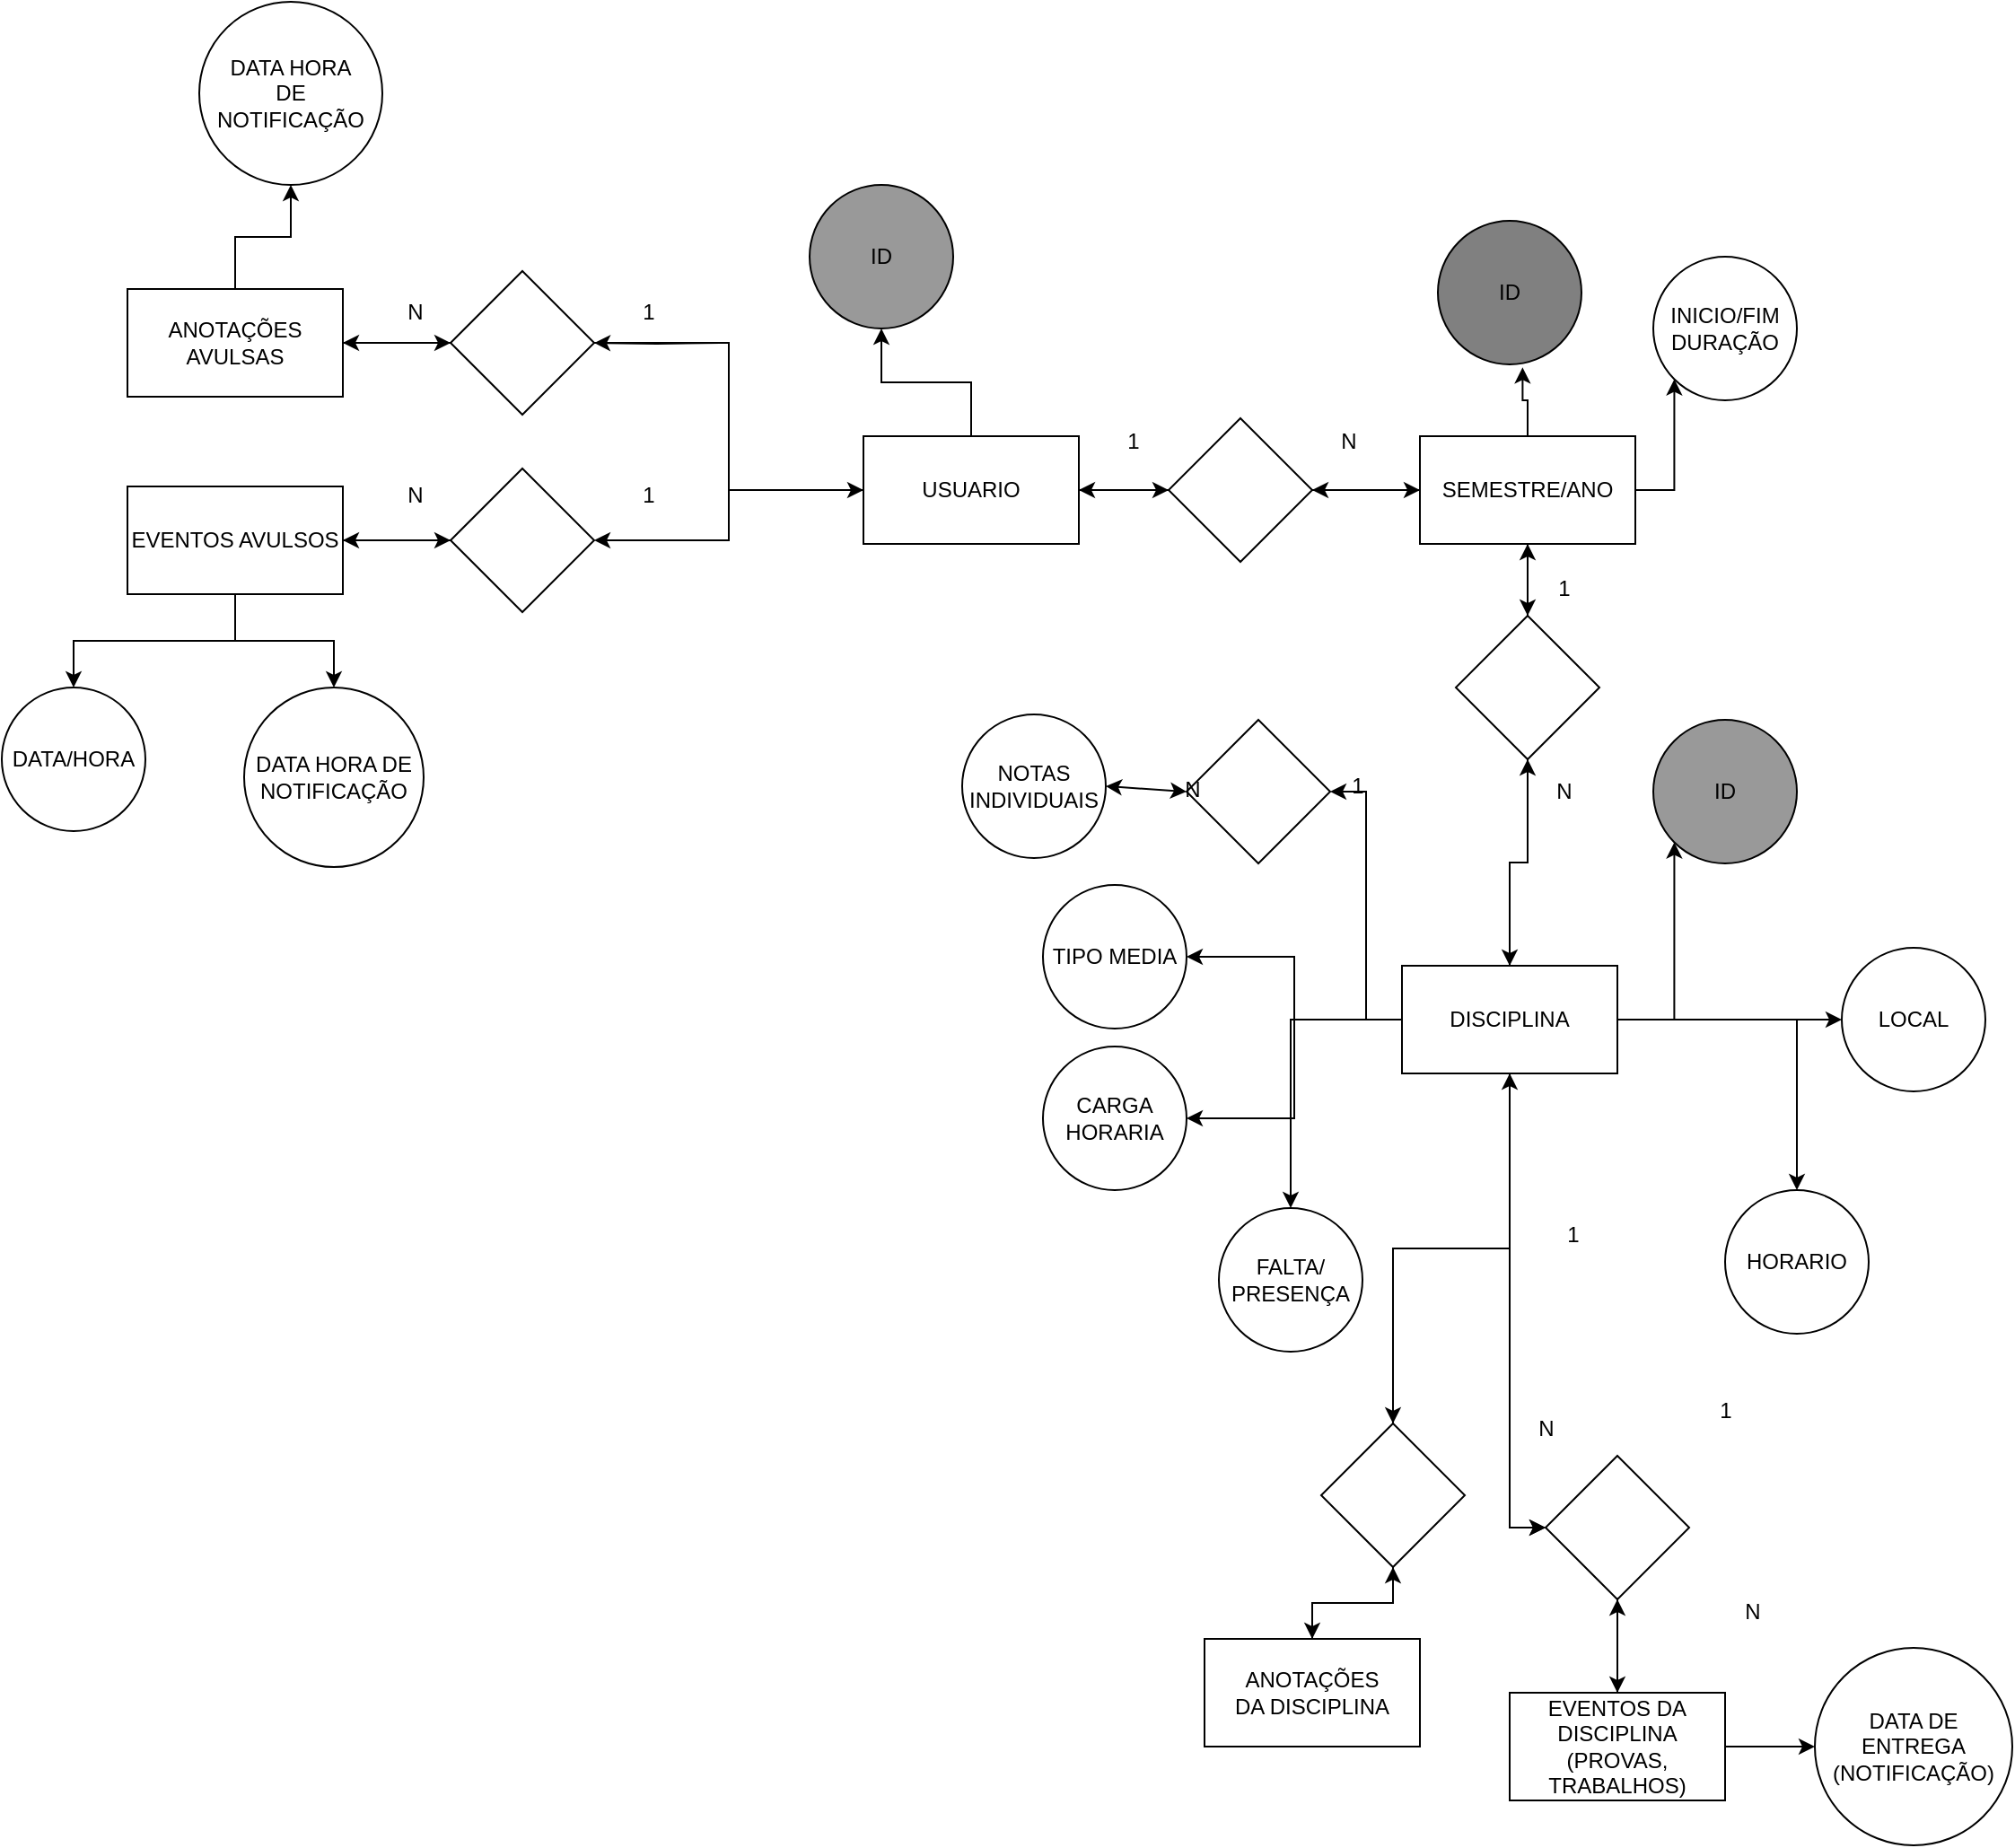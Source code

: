 <mxfile version="28.0.7">
  <diagram name="Página-1" id="WbAFUe37ZdL7jWQSbb-3">
    <mxGraphModel dx="3007" dy="1163" grid="1" gridSize="10" guides="1" tooltips="1" connect="1" arrows="1" fold="1" page="1" pageScale="1" pageWidth="827" pageHeight="1169" math="0" shadow="0">
      <root>
        <mxCell id="0" />
        <mxCell id="1" parent="0" />
        <mxCell id="qeaOubv8tmEDspAsyxre-62" style="edgeStyle=orthogonalEdgeStyle;rounded=0;orthogonalLoop=1;jettySize=auto;html=1;entryX=0;entryY=1;entryDx=0;entryDy=0;" edge="1" parent="1" source="qeaOubv8tmEDspAsyxre-12" target="qeaOubv8tmEDspAsyxre-23">
          <mxGeometry relative="1" as="geometry" />
        </mxCell>
        <mxCell id="qeaOubv8tmEDspAsyxre-63" style="edgeStyle=orthogonalEdgeStyle;rounded=0;orthogonalLoop=1;jettySize=auto;html=1;entryX=0.5;entryY=0;entryDx=0;entryDy=0;" edge="1" parent="1" source="qeaOubv8tmEDspAsyxre-12" target="qeaOubv8tmEDspAsyxre-24">
          <mxGeometry relative="1" as="geometry" />
        </mxCell>
        <mxCell id="qeaOubv8tmEDspAsyxre-77" style="edgeStyle=orthogonalEdgeStyle;rounded=0;orthogonalLoop=1;jettySize=auto;html=1;entryX=1;entryY=0.5;entryDx=0;entryDy=0;" edge="1" parent="1" source="qeaOubv8tmEDspAsyxre-12" target="qeaOubv8tmEDspAsyxre-74">
          <mxGeometry relative="1" as="geometry" />
        </mxCell>
        <mxCell id="qeaOubv8tmEDspAsyxre-12" value="SEMESTRE/ANO" style="rounded=0;whiteSpace=wrap;html=1;" vertex="1" parent="1">
          <mxGeometry x="380" y="260" width="120" height="60" as="geometry" />
        </mxCell>
        <mxCell id="qeaOubv8tmEDspAsyxre-65" style="edgeStyle=orthogonalEdgeStyle;rounded=0;orthogonalLoop=1;jettySize=auto;html=1;entryX=0;entryY=1;entryDx=0;entryDy=0;" edge="1" parent="1" source="qeaOubv8tmEDspAsyxre-15" target="qeaOubv8tmEDspAsyxre-47">
          <mxGeometry relative="1" as="geometry" />
        </mxCell>
        <mxCell id="qeaOubv8tmEDspAsyxre-66" style="edgeStyle=orthogonalEdgeStyle;rounded=0;orthogonalLoop=1;jettySize=auto;html=1;" edge="1" parent="1" source="qeaOubv8tmEDspAsyxre-15" target="qeaOubv8tmEDspAsyxre-34">
          <mxGeometry relative="1" as="geometry" />
        </mxCell>
        <mxCell id="qeaOubv8tmEDspAsyxre-67" style="edgeStyle=orthogonalEdgeStyle;rounded=0;orthogonalLoop=1;jettySize=auto;html=1;" edge="1" parent="1" source="qeaOubv8tmEDspAsyxre-15" target="qeaOubv8tmEDspAsyxre-30">
          <mxGeometry relative="1" as="geometry" />
        </mxCell>
        <mxCell id="qeaOubv8tmEDspAsyxre-68" style="edgeStyle=orthogonalEdgeStyle;rounded=0;orthogonalLoop=1;jettySize=auto;html=1;" edge="1" parent="1" source="qeaOubv8tmEDspAsyxre-15" target="qeaOubv8tmEDspAsyxre-28">
          <mxGeometry relative="1" as="geometry" />
        </mxCell>
        <mxCell id="qeaOubv8tmEDspAsyxre-69" style="edgeStyle=orthogonalEdgeStyle;rounded=0;orthogonalLoop=1;jettySize=auto;html=1;" edge="1" parent="1" source="qeaOubv8tmEDspAsyxre-15" target="qeaOubv8tmEDspAsyxre-32">
          <mxGeometry relative="1" as="geometry" />
        </mxCell>
        <mxCell id="qeaOubv8tmEDspAsyxre-70" style="edgeStyle=orthogonalEdgeStyle;rounded=0;orthogonalLoop=1;jettySize=auto;html=1;entryX=1;entryY=0.5;entryDx=0;entryDy=0;" edge="1" parent="1" source="qeaOubv8tmEDspAsyxre-15" target="qeaOubv8tmEDspAsyxre-37">
          <mxGeometry relative="1" as="geometry" />
        </mxCell>
        <mxCell id="qeaOubv8tmEDspAsyxre-81" style="edgeStyle=orthogonalEdgeStyle;rounded=0;orthogonalLoop=1;jettySize=auto;html=1;entryX=0.5;entryY=1;entryDx=0;entryDy=0;" edge="1" parent="1" source="qeaOubv8tmEDspAsyxre-15" target="qeaOubv8tmEDspAsyxre-24">
          <mxGeometry relative="1" as="geometry" />
        </mxCell>
        <mxCell id="qeaOubv8tmEDspAsyxre-117" style="edgeStyle=orthogonalEdgeStyle;rounded=0;orthogonalLoop=1;jettySize=auto;html=1;" edge="1" parent="1" source="qeaOubv8tmEDspAsyxre-15" target="qeaOubv8tmEDspAsyxre-52">
          <mxGeometry relative="1" as="geometry" />
        </mxCell>
        <mxCell id="qeaOubv8tmEDspAsyxre-125" style="edgeStyle=orthogonalEdgeStyle;rounded=0;orthogonalLoop=1;jettySize=auto;html=1;entryX=0;entryY=0.5;entryDx=0;entryDy=0;" edge="1" parent="1" source="qeaOubv8tmEDspAsyxre-15" target="qeaOubv8tmEDspAsyxre-118">
          <mxGeometry relative="1" as="geometry" />
        </mxCell>
        <mxCell id="qeaOubv8tmEDspAsyxre-141" style="edgeStyle=orthogonalEdgeStyle;rounded=0;orthogonalLoop=1;jettySize=auto;html=1;entryX=1;entryY=0.5;entryDx=0;entryDy=0;" edge="1" parent="1" source="qeaOubv8tmEDspAsyxre-15" target="qeaOubv8tmEDspAsyxre-43">
          <mxGeometry relative="1" as="geometry" />
        </mxCell>
        <mxCell id="qeaOubv8tmEDspAsyxre-144" style="edgeStyle=orthogonalEdgeStyle;rounded=0;orthogonalLoop=1;jettySize=auto;html=1;entryX=0;entryY=0.5;entryDx=0;entryDy=0;" edge="1" parent="1" source="qeaOubv8tmEDspAsyxre-15" target="qeaOubv8tmEDspAsyxre-118">
          <mxGeometry relative="1" as="geometry" />
        </mxCell>
        <mxCell id="qeaOubv8tmEDspAsyxre-15" value="DISCIPLINA" style="rounded=0;whiteSpace=wrap;html=1;" vertex="1" parent="1">
          <mxGeometry x="370" y="555" width="120" height="60" as="geometry" />
        </mxCell>
        <mxCell id="qeaOubv8tmEDspAsyxre-23" value="INICIO/FIM&lt;div&gt;DURAÇÃO&lt;/div&gt;" style="ellipse;whiteSpace=wrap;html=1;aspect=fixed;" vertex="1" parent="1">
          <mxGeometry x="510" y="160" width="80" height="80" as="geometry" />
        </mxCell>
        <mxCell id="qeaOubv8tmEDspAsyxre-64" style="edgeStyle=orthogonalEdgeStyle;rounded=0;orthogonalLoop=1;jettySize=auto;html=1;entryX=0.5;entryY=0;entryDx=0;entryDy=0;" edge="1" parent="1" source="qeaOubv8tmEDspAsyxre-24" target="qeaOubv8tmEDspAsyxre-15">
          <mxGeometry relative="1" as="geometry" />
        </mxCell>
        <mxCell id="qeaOubv8tmEDspAsyxre-80" style="edgeStyle=orthogonalEdgeStyle;rounded=0;orthogonalLoop=1;jettySize=auto;html=1;" edge="1" parent="1" source="qeaOubv8tmEDspAsyxre-24">
          <mxGeometry relative="1" as="geometry">
            <mxPoint x="440" y="320" as="targetPoint" />
          </mxGeometry>
        </mxCell>
        <mxCell id="qeaOubv8tmEDspAsyxre-24" value="" style="rhombus;whiteSpace=wrap;html=1;" vertex="1" parent="1">
          <mxGeometry x="400" y="360" width="80" height="80" as="geometry" />
        </mxCell>
        <mxCell id="qeaOubv8tmEDspAsyxre-26" value="N" style="text;html=1;align=center;verticalAlign=middle;resizable=0;points=[];autosize=1;strokeColor=none;fillColor=none;" vertex="1" parent="1">
          <mxGeometry x="445" y="443" width="30" height="30" as="geometry" />
        </mxCell>
        <mxCell id="qeaOubv8tmEDspAsyxre-27" value="1" style="text;html=1;align=center;verticalAlign=middle;resizable=0;points=[];autosize=1;strokeColor=none;fillColor=none;" vertex="1" parent="1">
          <mxGeometry x="445" y="330" width="30" height="30" as="geometry" />
        </mxCell>
        <mxCell id="qeaOubv8tmEDspAsyxre-28" value="CARGA&lt;div&gt;HORARIA&lt;/div&gt;" style="ellipse;whiteSpace=wrap;html=1;aspect=fixed;" vertex="1" parent="1">
          <mxGeometry x="170" y="600" width="80" height="80" as="geometry" />
        </mxCell>
        <mxCell id="qeaOubv8tmEDspAsyxre-30" value="HORARIO" style="ellipse;whiteSpace=wrap;html=1;aspect=fixed;" vertex="1" parent="1">
          <mxGeometry x="550" y="680" width="80" height="80" as="geometry" />
        </mxCell>
        <mxCell id="qeaOubv8tmEDspAsyxre-32" value="FALTA/&lt;div&gt;PRESENÇA&lt;/div&gt;" style="ellipse;whiteSpace=wrap;html=1;aspect=fixed;" vertex="1" parent="1">
          <mxGeometry x="268" y="690" width="80" height="80" as="geometry" />
        </mxCell>
        <mxCell id="qeaOubv8tmEDspAsyxre-34" value="LOCAL" style="ellipse;whiteSpace=wrap;html=1;aspect=fixed;" vertex="1" parent="1">
          <mxGeometry x="615" y="545" width="80" height="80" as="geometry" />
        </mxCell>
        <mxCell id="qeaOubv8tmEDspAsyxre-37" value="" style="rhombus;whiteSpace=wrap;html=1;" vertex="1" parent="1">
          <mxGeometry x="250" y="418" width="80" height="80" as="geometry" />
        </mxCell>
        <mxCell id="qeaOubv8tmEDspAsyxre-40" value="N" style="text;html=1;align=center;verticalAlign=middle;resizable=0;points=[];autosize=1;strokeColor=none;fillColor=none;" vertex="1" parent="1">
          <mxGeometry x="238" y="442" width="30" height="30" as="geometry" />
        </mxCell>
        <mxCell id="qeaOubv8tmEDspAsyxre-41" value="1" style="text;html=1;align=center;verticalAlign=middle;resizable=0;points=[];autosize=1;strokeColor=none;fillColor=none;" vertex="1" parent="1">
          <mxGeometry x="330" y="440" width="30" height="30" as="geometry" />
        </mxCell>
        <mxCell id="qeaOubv8tmEDspAsyxre-43" value="TIPO MEDIA" style="ellipse;whiteSpace=wrap;html=1;aspect=fixed;" vertex="1" parent="1">
          <mxGeometry x="170" y="510" width="80" height="80" as="geometry" />
        </mxCell>
        <mxCell id="qeaOubv8tmEDspAsyxre-44" value="NOTAS INDIVIDUAIS" style="ellipse;whiteSpace=wrap;html=1;aspect=fixed;" vertex="1" parent="1">
          <mxGeometry x="125" y="415" width="80" height="80" as="geometry" />
        </mxCell>
        <mxCell id="qeaOubv8tmEDspAsyxre-45" value="ID" style="ellipse;whiteSpace=wrap;html=1;aspect=fixed;fillColor=#808080;" vertex="1" parent="1">
          <mxGeometry x="390" y="140" width="80" height="80" as="geometry" />
        </mxCell>
        <mxCell id="qeaOubv8tmEDspAsyxre-47" value="ID" style="ellipse;whiteSpace=wrap;html=1;aspect=fixed;fillColor=#999999;" vertex="1" parent="1">
          <mxGeometry x="510" y="418" width="80" height="80" as="geometry" />
        </mxCell>
        <mxCell id="qeaOubv8tmEDspAsyxre-110" style="edgeStyle=orthogonalEdgeStyle;rounded=0;orthogonalLoop=1;jettySize=auto;html=1;" edge="1" parent="1" source="qeaOubv8tmEDspAsyxre-51" target="qeaOubv8tmEDspAsyxre-52">
          <mxGeometry relative="1" as="geometry" />
        </mxCell>
        <mxCell id="qeaOubv8tmEDspAsyxre-51" value="ANOTAÇÕES&lt;div&gt;DA DISCIPLINA&lt;/div&gt;" style="rounded=0;whiteSpace=wrap;html=1;" vertex="1" parent="1">
          <mxGeometry x="260" y="930" width="120" height="60" as="geometry" />
        </mxCell>
        <mxCell id="qeaOubv8tmEDspAsyxre-54" style="edgeStyle=orthogonalEdgeStyle;rounded=0;orthogonalLoop=1;jettySize=auto;html=1;exitX=0.5;exitY=1;exitDx=0;exitDy=0;entryX=0.5;entryY=0;entryDx=0;entryDy=0;" edge="1" parent="1" source="qeaOubv8tmEDspAsyxre-52" target="qeaOubv8tmEDspAsyxre-51">
          <mxGeometry relative="1" as="geometry" />
        </mxCell>
        <mxCell id="qeaOubv8tmEDspAsyxre-109" style="edgeStyle=orthogonalEdgeStyle;rounded=0;orthogonalLoop=1;jettySize=auto;html=1;entryX=0.5;entryY=1;entryDx=0;entryDy=0;" edge="1" parent="1" source="qeaOubv8tmEDspAsyxre-52" target="qeaOubv8tmEDspAsyxre-15">
          <mxGeometry relative="1" as="geometry" />
        </mxCell>
        <mxCell id="qeaOubv8tmEDspAsyxre-52" value="" style="rhombus;whiteSpace=wrap;html=1;" vertex="1" parent="1">
          <mxGeometry x="325" y="810" width="80" height="80" as="geometry" />
        </mxCell>
        <mxCell id="qeaOubv8tmEDspAsyxre-55" value="N" style="text;html=1;align=center;verticalAlign=middle;resizable=0;points=[];autosize=1;strokeColor=none;fillColor=none;" vertex="1" parent="1">
          <mxGeometry x="435" y="798" width="30" height="30" as="geometry" />
        </mxCell>
        <mxCell id="qeaOubv8tmEDspAsyxre-61" style="edgeStyle=orthogonalEdgeStyle;rounded=0;orthogonalLoop=1;jettySize=auto;html=1;entryX=0.59;entryY=1.021;entryDx=0;entryDy=0;entryPerimeter=0;" edge="1" parent="1" source="qeaOubv8tmEDspAsyxre-12" target="qeaOubv8tmEDspAsyxre-45">
          <mxGeometry relative="1" as="geometry" />
        </mxCell>
        <mxCell id="qeaOubv8tmEDspAsyxre-75" style="edgeStyle=orthogonalEdgeStyle;rounded=0;orthogonalLoop=1;jettySize=auto;html=1;exitX=1;exitY=0.5;exitDx=0;exitDy=0;entryX=0;entryY=0.5;entryDx=0;entryDy=0;" edge="1" parent="1" source="qeaOubv8tmEDspAsyxre-73" target="qeaOubv8tmEDspAsyxre-74">
          <mxGeometry relative="1" as="geometry" />
        </mxCell>
        <mxCell id="qeaOubv8tmEDspAsyxre-85" style="edgeStyle=orthogonalEdgeStyle;rounded=0;orthogonalLoop=1;jettySize=auto;html=1;entryX=0.5;entryY=1;entryDx=0;entryDy=0;" edge="1" parent="1" source="qeaOubv8tmEDspAsyxre-73" target="qeaOubv8tmEDspAsyxre-84">
          <mxGeometry relative="1" as="geometry" />
        </mxCell>
        <mxCell id="qeaOubv8tmEDspAsyxre-88" style="edgeStyle=orthogonalEdgeStyle;rounded=0;orthogonalLoop=1;jettySize=auto;html=1;entryX=1;entryY=0.5;entryDx=0;entryDy=0;" edge="1" parent="1" target="qeaOubv8tmEDspAsyxre-87">
          <mxGeometry relative="1" as="geometry">
            <mxPoint x="-10" y="208" as="sourcePoint" />
          </mxGeometry>
        </mxCell>
        <mxCell id="qeaOubv8tmEDspAsyxre-99" style="edgeStyle=orthogonalEdgeStyle;rounded=0;orthogonalLoop=1;jettySize=auto;html=1;entryX=1;entryY=0.5;entryDx=0;entryDy=0;" edge="1" parent="1" source="qeaOubv8tmEDspAsyxre-73" target="qeaOubv8tmEDspAsyxre-97">
          <mxGeometry relative="1" as="geometry" />
        </mxCell>
        <mxCell id="qeaOubv8tmEDspAsyxre-73" value="USUARIO" style="rounded=0;whiteSpace=wrap;html=1;" vertex="1" parent="1">
          <mxGeometry x="70" y="260" width="120" height="60" as="geometry" />
        </mxCell>
        <mxCell id="qeaOubv8tmEDspAsyxre-76" style="edgeStyle=orthogonalEdgeStyle;rounded=0;orthogonalLoop=1;jettySize=auto;html=1;entryX=0;entryY=0.5;entryDx=0;entryDy=0;" edge="1" parent="1" source="qeaOubv8tmEDspAsyxre-74" target="qeaOubv8tmEDspAsyxre-12">
          <mxGeometry relative="1" as="geometry" />
        </mxCell>
        <mxCell id="qeaOubv8tmEDspAsyxre-79" style="edgeStyle=orthogonalEdgeStyle;rounded=0;orthogonalLoop=1;jettySize=auto;html=1;entryX=1;entryY=0.5;entryDx=0;entryDy=0;" edge="1" parent="1" source="qeaOubv8tmEDspAsyxre-74" target="qeaOubv8tmEDspAsyxre-73">
          <mxGeometry relative="1" as="geometry" />
        </mxCell>
        <mxCell id="qeaOubv8tmEDspAsyxre-74" value="" style="rhombus;whiteSpace=wrap;html=1;" vertex="1" parent="1">
          <mxGeometry x="240" y="250" width="80" height="80" as="geometry" />
        </mxCell>
        <mxCell id="qeaOubv8tmEDspAsyxre-82" value="1" style="text;html=1;align=center;verticalAlign=middle;resizable=0;points=[];autosize=1;strokeColor=none;fillColor=none;" vertex="1" parent="1">
          <mxGeometry x="205" y="248" width="30" height="30" as="geometry" />
        </mxCell>
        <mxCell id="qeaOubv8tmEDspAsyxre-83" value="N" style="text;html=1;align=center;verticalAlign=middle;resizable=0;points=[];autosize=1;strokeColor=none;fillColor=none;" vertex="1" parent="1">
          <mxGeometry x="325" y="248" width="30" height="30" as="geometry" />
        </mxCell>
        <mxCell id="qeaOubv8tmEDspAsyxre-84" value="ID" style="ellipse;whiteSpace=wrap;html=1;aspect=fixed;fillColor=#999999;" vertex="1" parent="1">
          <mxGeometry x="40" y="120" width="80" height="80" as="geometry" />
        </mxCell>
        <mxCell id="qeaOubv8tmEDspAsyxre-91" style="edgeStyle=orthogonalEdgeStyle;rounded=0;orthogonalLoop=1;jettySize=auto;html=1;entryX=0;entryY=0.5;entryDx=0;entryDy=0;" edge="1" parent="1" source="qeaOubv8tmEDspAsyxre-86" target="qeaOubv8tmEDspAsyxre-87">
          <mxGeometry relative="1" as="geometry" />
        </mxCell>
        <mxCell id="qeaOubv8tmEDspAsyxre-94" style="edgeStyle=orthogonalEdgeStyle;rounded=0;orthogonalLoop=1;jettySize=auto;html=1;entryX=0.5;entryY=1;entryDx=0;entryDy=0;" edge="1" parent="1" source="qeaOubv8tmEDspAsyxre-86" target="qeaOubv8tmEDspAsyxre-93">
          <mxGeometry relative="1" as="geometry" />
        </mxCell>
        <mxCell id="qeaOubv8tmEDspAsyxre-86" value="ANOTAÇÕES AVULSAS" style="rounded=0;whiteSpace=wrap;html=1;" vertex="1" parent="1">
          <mxGeometry x="-340" y="178" width="120" height="60" as="geometry" />
        </mxCell>
        <mxCell id="qeaOubv8tmEDspAsyxre-89" style="edgeStyle=orthogonalEdgeStyle;rounded=0;orthogonalLoop=1;jettySize=auto;html=1;entryX=1;entryY=0.5;entryDx=0;entryDy=0;" edge="1" parent="1" source="qeaOubv8tmEDspAsyxre-87" target="qeaOubv8tmEDspAsyxre-86">
          <mxGeometry relative="1" as="geometry" />
        </mxCell>
        <mxCell id="qeaOubv8tmEDspAsyxre-92" style="edgeStyle=orthogonalEdgeStyle;rounded=0;orthogonalLoop=1;jettySize=auto;html=1;entryX=0;entryY=0.5;entryDx=0;entryDy=0;" edge="1" parent="1" source="qeaOubv8tmEDspAsyxre-87" target="qeaOubv8tmEDspAsyxre-73">
          <mxGeometry relative="1" as="geometry">
            <mxPoint x="-10" y="208" as="targetPoint" />
          </mxGeometry>
        </mxCell>
        <mxCell id="qeaOubv8tmEDspAsyxre-87" value="" style="rhombus;whiteSpace=wrap;html=1;" vertex="1" parent="1">
          <mxGeometry x="-160" y="168" width="80" height="80" as="geometry" />
        </mxCell>
        <mxCell id="qeaOubv8tmEDspAsyxre-93" value="DATA HORA&lt;div&gt;DE&lt;/div&gt;&lt;div&gt;NOTIFICAÇÃO&lt;/div&gt;" style="ellipse;whiteSpace=wrap;html=1;aspect=fixed;" vertex="1" parent="1">
          <mxGeometry x="-300" y="18" width="102" height="102" as="geometry" />
        </mxCell>
        <mxCell id="qeaOubv8tmEDspAsyxre-95" value="N" style="text;html=1;align=center;verticalAlign=middle;resizable=0;points=[];autosize=1;strokeColor=none;fillColor=none;" vertex="1" parent="1">
          <mxGeometry x="-195" y="176" width="30" height="30" as="geometry" />
        </mxCell>
        <mxCell id="qeaOubv8tmEDspAsyxre-96" value="1" style="text;html=1;align=center;verticalAlign=middle;resizable=0;points=[];autosize=1;strokeColor=none;fillColor=none;" vertex="1" parent="1">
          <mxGeometry x="-65" y="176" width="30" height="30" as="geometry" />
        </mxCell>
        <mxCell id="qeaOubv8tmEDspAsyxre-100" style="edgeStyle=orthogonalEdgeStyle;rounded=0;orthogonalLoop=1;jettySize=auto;html=1;entryX=1;entryY=0.5;entryDx=0;entryDy=0;" edge="1" parent="1" source="qeaOubv8tmEDspAsyxre-97" target="qeaOubv8tmEDspAsyxre-98">
          <mxGeometry relative="1" as="geometry" />
        </mxCell>
        <mxCell id="qeaOubv8tmEDspAsyxre-97" value="" style="rhombus;whiteSpace=wrap;html=1;" vertex="1" parent="1">
          <mxGeometry x="-160" y="278" width="80" height="80" as="geometry" />
        </mxCell>
        <mxCell id="qeaOubv8tmEDspAsyxre-101" style="edgeStyle=orthogonalEdgeStyle;rounded=0;orthogonalLoop=1;jettySize=auto;html=1;" edge="1" parent="1" source="qeaOubv8tmEDspAsyxre-98">
          <mxGeometry relative="1" as="geometry">
            <mxPoint x="-160" y="318" as="targetPoint" />
          </mxGeometry>
        </mxCell>
        <mxCell id="qeaOubv8tmEDspAsyxre-106" style="edgeStyle=orthogonalEdgeStyle;rounded=0;orthogonalLoop=1;jettySize=auto;html=1;entryX=0.5;entryY=0;entryDx=0;entryDy=0;" edge="1" parent="1" source="qeaOubv8tmEDspAsyxre-98" target="qeaOubv8tmEDspAsyxre-104">
          <mxGeometry relative="1" as="geometry" />
        </mxCell>
        <mxCell id="qeaOubv8tmEDspAsyxre-107" style="edgeStyle=orthogonalEdgeStyle;rounded=0;orthogonalLoop=1;jettySize=auto;html=1;entryX=0.5;entryY=0;entryDx=0;entryDy=0;" edge="1" parent="1" source="qeaOubv8tmEDspAsyxre-98" target="qeaOubv8tmEDspAsyxre-105">
          <mxGeometry relative="1" as="geometry" />
        </mxCell>
        <mxCell id="qeaOubv8tmEDspAsyxre-98" value="EVENTOS AVULSOS" style="rounded=0;whiteSpace=wrap;html=1;" vertex="1" parent="1">
          <mxGeometry x="-340" y="288" width="120" height="60" as="geometry" />
        </mxCell>
        <mxCell id="qeaOubv8tmEDspAsyxre-102" value="N" style="text;html=1;align=center;verticalAlign=middle;resizable=0;points=[];autosize=1;strokeColor=none;fillColor=none;" vertex="1" parent="1">
          <mxGeometry x="-195" y="278" width="30" height="30" as="geometry" />
        </mxCell>
        <mxCell id="qeaOubv8tmEDspAsyxre-103" value="1" style="text;html=1;align=center;verticalAlign=middle;resizable=0;points=[];autosize=1;strokeColor=none;fillColor=none;" vertex="1" parent="1">
          <mxGeometry x="-65" y="278" width="30" height="30" as="geometry" />
        </mxCell>
        <mxCell id="qeaOubv8tmEDspAsyxre-104" value="DATA/HORA" style="ellipse;whiteSpace=wrap;html=1;aspect=fixed;" vertex="1" parent="1">
          <mxGeometry x="-410" y="400" width="80" height="80" as="geometry" />
        </mxCell>
        <mxCell id="qeaOubv8tmEDspAsyxre-105" value="DATA HORA DE NOTIFICAÇÃO" style="ellipse;whiteSpace=wrap;html=1;aspect=fixed;" vertex="1" parent="1">
          <mxGeometry x="-275" y="400" width="100" height="100" as="geometry" />
        </mxCell>
        <mxCell id="qeaOubv8tmEDspAsyxre-56" value="1" style="text;html=1;align=center;verticalAlign=middle;resizable=0;points=[];autosize=1;strokeColor=none;fillColor=none;" vertex="1" parent="1">
          <mxGeometry x="450" y="690" width="30" height="30" as="geometry" />
        </mxCell>
        <mxCell id="qeaOubv8tmEDspAsyxre-116" value="" style="endArrow=classic;startArrow=classic;html=1;rounded=0;exitX=1;exitY=0.5;exitDx=0;exitDy=0;entryX=0;entryY=0.5;entryDx=0;entryDy=0;" edge="1" parent="1" source="qeaOubv8tmEDspAsyxre-44" target="qeaOubv8tmEDspAsyxre-37">
          <mxGeometry width="50" height="50" relative="1" as="geometry">
            <mxPoint x="205" y="484" as="sourcePoint" />
            <mxPoint x="270" y="470" as="targetPoint" />
          </mxGeometry>
        </mxCell>
        <mxCell id="qeaOubv8tmEDspAsyxre-126" style="edgeStyle=orthogonalEdgeStyle;rounded=0;orthogonalLoop=1;jettySize=auto;html=1;" edge="1" parent="1" source="qeaOubv8tmEDspAsyxre-118" target="qeaOubv8tmEDspAsyxre-119">
          <mxGeometry relative="1" as="geometry" />
        </mxCell>
        <mxCell id="qeaOubv8tmEDspAsyxre-118" value="" style="rhombus;whiteSpace=wrap;html=1;" vertex="1" parent="1">
          <mxGeometry x="450" y="828" width="80" height="80" as="geometry" />
        </mxCell>
        <mxCell id="qeaOubv8tmEDspAsyxre-121" style="edgeStyle=orthogonalEdgeStyle;rounded=0;orthogonalLoop=1;jettySize=auto;html=1;entryX=0;entryY=0.5;entryDx=0;entryDy=0;" edge="1" parent="1" source="qeaOubv8tmEDspAsyxre-119" target="qeaOubv8tmEDspAsyxre-120">
          <mxGeometry relative="1" as="geometry" />
        </mxCell>
        <mxCell id="qeaOubv8tmEDspAsyxre-127" style="edgeStyle=orthogonalEdgeStyle;rounded=0;orthogonalLoop=1;jettySize=auto;html=1;entryX=0.5;entryY=1;entryDx=0;entryDy=0;" edge="1" parent="1" source="qeaOubv8tmEDspAsyxre-119" target="qeaOubv8tmEDspAsyxre-118">
          <mxGeometry relative="1" as="geometry" />
        </mxCell>
        <mxCell id="qeaOubv8tmEDspAsyxre-119" value="EVENTOS DA DISCIPLINA&lt;div&gt;(PROVAS, TRABALHOS)&lt;/div&gt;" style="rounded=0;whiteSpace=wrap;html=1;" vertex="1" parent="1">
          <mxGeometry x="430" y="960" width="120" height="60" as="geometry" />
        </mxCell>
        <mxCell id="qeaOubv8tmEDspAsyxre-120" value="DATA DE ENTREGA&lt;div&gt;(NOTIFICAÇÃO)&lt;/div&gt;" style="ellipse;whiteSpace=wrap;html=1;aspect=fixed;" vertex="1" parent="1">
          <mxGeometry x="600" y="935" width="110" height="110" as="geometry" />
        </mxCell>
        <mxCell id="qeaOubv8tmEDspAsyxre-128" value="1" style="text;html=1;align=center;verticalAlign=middle;resizable=0;points=[];autosize=1;strokeColor=none;fillColor=none;" vertex="1" parent="1">
          <mxGeometry x="535" y="788" width="30" height="30" as="geometry" />
        </mxCell>
        <mxCell id="qeaOubv8tmEDspAsyxre-129" value="N" style="text;html=1;align=center;verticalAlign=middle;resizable=0;points=[];autosize=1;strokeColor=none;fillColor=none;" vertex="1" parent="1">
          <mxGeometry x="550" y="900" width="30" height="30" as="geometry" />
        </mxCell>
      </root>
    </mxGraphModel>
  </diagram>
</mxfile>
